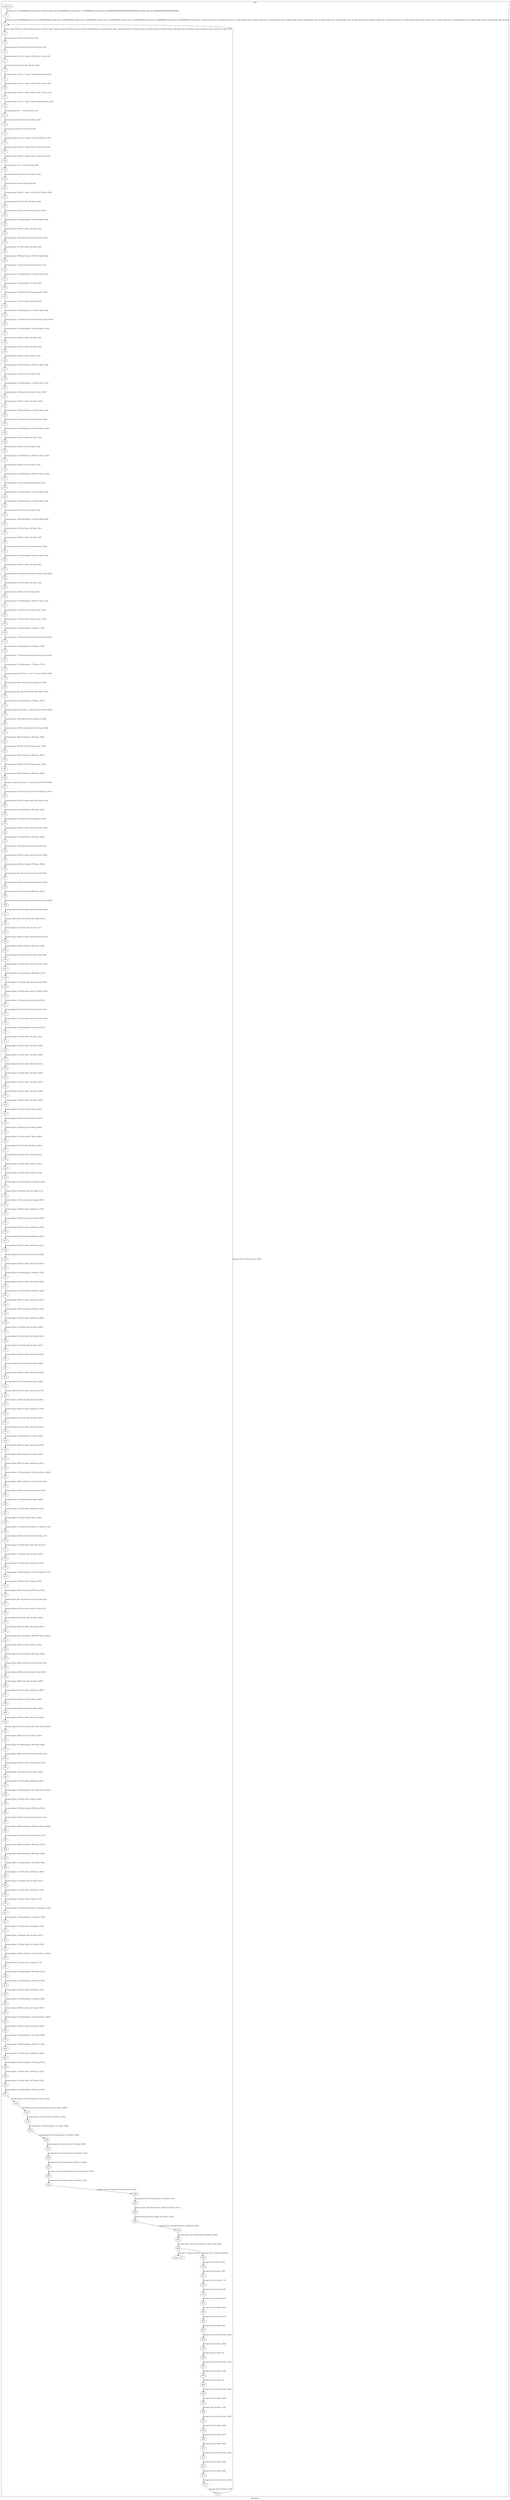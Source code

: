 digraph G {
label="Btor2XCFA";
subgraph cluster_0 {
label="main";
main_init[];
l1[];
l3[];
l4[];
l5[];
l6[];
l7[];
l8[];
l9[];
l10[];
l11[];
l12[];
l13[];
l14[];
l15[];
l16[];
l17[];
l18[];
l19[];
l20[];
l21[];
l22[];
l23[];
l24[];
l25[];
l26[];
l27[];
l28[];
l29[];
l30[];
l31[];
l32[];
l33[];
l34[];
l35[];
l36[];
l37[];
l38[];
l39[];
l40[];
l41[];
l42[];
l43[];
l44[];
l45[];
l46[];
l47[];
l48[];
l49[];
l50[];
l51[];
l52[];
l53[];
l54[];
l55[];
l56[];
l57[];
l58[];
l59[];
l60[];
l61[];
l62[];
l63[];
l64[];
l65[];
l66[];
l67[];
l68[];
l69[];
l70[];
l71[];
l72[];
l73[];
l74[];
l75[];
l76[];
l77[];
l78[];
l79[];
l80[];
l81[];
l82[];
l83[];
l84[];
l85[];
l86[];
l87[];
l88[];
l89[];
l90[];
l91[];
l92[];
l93[];
l94[];
l95[];
l96[];
l97[];
l98[];
l99[];
l100[];
l101[];
l102[];
l103[];
l104[];
l105[];
l106[];
l107[];
l108[];
l109[];
l110[];
l111[];
l112[];
l113[];
l114[];
l115[];
l116[];
l117[];
l118[];
l119[];
l120[];
l121[];
l122[];
l123[];
l124[];
l125[];
l126[];
l127[];
l128[];
l129[];
l130[];
l131[];
l132[];
l133[];
l134[];
l135[];
l136[];
l137[];
l138[];
l139[];
l140[];
l141[];
l142[];
l143[];
l144[];
l145[];
l146[];
l147[];
l148[];
l149[];
l150[];
l151[];
l152[];
l153[];
l154[];
l155[];
l156[];
l157[];
l158[];
l159[];
l160[];
l161[];
l162[];
l163[];
l164[];
l165[];
l166[];
l167[];
l168[];
l169[];
l170[];
l171[];
l172[];
l173[];
l174[];
l175[];
l176[];
l177[];
l178[];
l179[];
l180[];
l181[];
l182[];
l183[];
l184[];
l185[];
l186[];
l187[];
l188[];
l189[];
l190[];
l191[];
l192[];
l193[];
l194[];
l195[];
l196[];
l197[];
l198[];
l199[];
l200[];
l201[];
l202[];
l203[];
l204[];
l205[];
l206[];
l207[];
l208[];
l209[];
l210[];
l211[];
l212[];
l213[];
l214[];
l215[];
l216[];
l217[];
l218[];
l219[];
l220[];
l221[];
l222[];
l223[];
l224[];
l225[];
l226[];
l227[];
l228[];
l229[];
l230[];
l231[];
l232[];
l233[];
l234[];
l235[];
l236[];
l237[];
l238[];
l239[];
l240[];
l241[];
l242[];
l243[];
l244[];
l245[];
l246[];
l247[];
l248[];
main_error[];
l249[];
l250[];
l251[];
l252[];
l253[];
l254[];
l255[];
l256[];
l257[];
l258[];
l259[];
l260[];
l261[];
l262[];
l263[];
l264[];
l265[];
l266[];
l267[];
l268[];
l269[];
l270[];
l271[];
l272[];
l273[];
l274[];
l275[];
main_init -> l1 [label="[(assign const_5 #b00000000),(assign const_22 #b0),(assign const_68 #b00000001),(assign const_77 #b00000000),(assign const_82 #b00000000000000000000000000000001),(assign const_83 #b000000000000000000000000)] "];
l3 -> l4 [label="[(havoc input_64),(havoc input_67),(havoc input_72),(havoc input_75),(havoc input_76),(havoc input_81),(havoc input_89),(havoc input_92),(havoc input_101),(havoc input_111),(havoc input_121),(havoc input_123),(havoc input_134),(havoc input_136),(havoc input_140),(havoc input_142),(havoc input_156)] "];
l4 -> l5 [label="[(assign binary_61 (bvor state_45 state_47))] "];
l5 -> l6 [label="[(assign binary_62 (bvand (bvnot state_59) binary_61))] "];
l6 -> l7 [label="[(assign ternary_65 (ite (= input_64 #b1) state_12 state_6))] "];
l7 -> l8 [label="[(assign binary_69 (bvxor const_68 state_20))] "];
l8 -> l9 [label="[(assign ternary_70 (ite (= input_67 #b1) binary_69 state_8))] "];
l9 -> l10 [label="[(assign ternary_73 (ite (= input_72 #b1) state_18 state_10))] "];
l10 -> l11 [label="[(assign ternary_78 (ite (= input_76 #b1) const_77 state_12))] "];
l11 -> l12 [label="[(assign ternary_79 (ite (= input_75 #b1) const_68 ternary_78))] "];
l12 -> l13 [label="[(assign binary_84 (++ const_83 state_14))] "];
l13 -> l14 [label="[(assign binary_85 (bvsub const_82 binary_84))] "];
l14 -> l15 [label="[(assign slice_86 (extract binary_85 0 8))] "];
l15 -> l16 [label="[(assign ternary_87 (ite (= input_81 #b1) slice_86 state_14))] "];
l16 -> l17 [label="[(assign ternary_90 (ite (= input_89 #b1) state_8 state_16))] "];
l17 -> l18 [label="[(assign ternary_93 (ite (= input_92 #b1) state_6 state_18))] "];
l18 -> l19 [label="[(assign binary_95 (++ const_83 binary_69))] "];
l19 -> l20 [label="[(assign binary_96 (bvsub const_82 binary_95))] "];
l20 -> l21 [label="[(assign slice_97 (extract binary_96 0 8))] "];
l21 -> l22 [label="[(assign ternary_98 (ite (= input_72 #b1) slice_97 binary_69))] "];
l22 -> l23 [label="[(assign binary_99 (bvxor const_68 ternary_98))] "];
l23 -> l24 [label="[(assign binary_102 (bvor (bvnot state_23) input_101))] "];
l24 -> l25 [label="[(assign binary_103 (bvand binary_102 (bvnot input_64)))] "];
l25 -> l26 [label="[(assign binary_104 (bvor binary_103 input_92))] "];
l26 -> l27 [label="[(assign binary_106 (bvand state_25 (bvnot input_101)))] "];
l27 -> l28 [label="[(assign binary_107 (bvor binary_106 input_64))] "];
l28 -> l29 [label="[(assign binary_108 (bvand binary_107 (bvnot input_92)))] "];
l29 -> l30 [label="[(assign binary_112 (bvor (bvnot state_29) input_111))] "];
l30 -> l31 [label="[(assign binary_113 (bvand binary_112 (bvnot input_67)))] "];
l31 -> l32 [label="[(assign binary_114 (bvor binary_113 input_89))] "];
l32 -> l33 [label="[(assign binary_116 (bvand state_31 (bvnot input_111)))] "];
l33 -> l34 [label="[(assign binary_117 (bvor binary_116 input_67))] "];
l34 -> l35 [label="[(assign binary_118 (bvand binary_117 (bvnot input_89)))] "];
l35 -> l36 [label="[(assign binary_122 (bvand (bvnot state_35) (bvnot input_121)))] "];
l36 -> l37 [label="[(assign binary_124 (bvand binary_122 (bvnot input_123)))] "];
l37 -> l38 [label="[(assign binary_125 (bvor binary_124 input_76))] "];
l38 -> l39 [label="[(assign binary_126 (bvor binary_125 input_75))] "];
l39 -> l40 [label="[(assign binary_128 (bvor state_37 input_121))] "];
l40 -> l41 [label="[(assign binary_129 (bvand binary_128 (bvnot input_76)))] "];
l41 -> l42 [label="[(assign binary_131 (bvor state_39 input_123))] "];
l42 -> l43 [label="[(assign binary_132 (bvand binary_131 (bvnot input_75)))] "];
l43 -> l44 [label="[(assign binary_135 (bvor (bvnot state_41) input_134))] "];
l44 -> l45 [label="[(assign binary_137 (bvor binary_135 input_136))] "];
l45 -> l46 [label="[(assign binary_138 (bvand binary_137 (bvnot input_72)))] "];
l46 -> l47 [label="[(assign binary_141 (bvand state_43 (bvnot input_140)))] "];
l47 -> l48 [label="[(assign binary_143 (bvand binary_141 (bvnot input_142)))] "];
l48 -> l49 [label="[(assign binary_144 (bvor binary_143 input_72))] "];
l49 -> l50 [label="[(assign binary_146 (bvor state_45 input_140))] "];
l50 -> l51 [label="[(assign binary_147 (bvand binary_146 (bvnot input_134)))] "];
l51 -> l52 [label="[(assign binary_149 (bvor state_47 input_142))] "];
l52 -> l53 [label="[(assign binary_150 (bvand binary_149 (bvnot input_136)))] "];
l53 -> l54 [label="[(assign binary_152 (bvor (bvnot state_49) input_81))] "];
l54 -> l55 [label="[(assign binary_153 (bvand binary_152 (bvnot input_76)))] "];
l55 -> l56 [label="[(assign binary_154 (bvand binary_153 (bvnot input_75)))] "];
l56 -> l57 [label="[(assign binary_157 (bvor state_51 input_156))] "];
l57 -> l58 [label="[(assign binary_158 (bvand binary_157 (bvnot input_89)))] "];
l58 -> l59 [label="[(assign binary_159 (bvor binary_158 input_76))] "];
l59 -> l60 [label="[(assign binary_160 (bvor binary_159 input_75))] "];
l60 -> l61 [label="[(assign binary_162 (bvand state_53 (bvnot input_156)))] "];
l61 -> l62 [label="[(assign binary_163 (bvand binary_162 (bvnot input_81)))] "];
l62 -> l63 [label="[(assign binary_164 (bvor binary_163 input_89))] "];
l63 -> l64 [label="[(assign binary_166 (bvand (bvnot state_55) (bvnot input_92)))] "];
l64 -> l65 [label="[(assign binary_167 (bvor binary_166 input_72))] "];
l65 -> l66 [label="[(assign binary_169 (bvor state_57 input_92))] "];
l66 -> l67 [label="[(assign binary_170 (bvand binary_169 (bvnot input_72)))] "];
l67 -> l68 [label="[(assign binary_172 (bvor state_25 (bvnot input_101)))] "];
l68 -> l69 [label="[(assign binary_173 (bvor state_31 (bvnot input_111)))] "];
l69 -> l70 [label="[(assign binary_174 (bvand binary_172 binary_173))] "];
l70 -> l71 [label="[(assign binary_175 (bvor (bvnot state_35) (bvnot input_121)))] "];
l71 -> l72 [label="[(assign binary_176 (bvand binary_174 binary_175))] "];
l72 -> l73 [label="[(assign binary_177 (bvor (bvnot state_35) (bvnot input_123)))] "];
l73 -> l74 [label="[(assign binary_178 (bvand binary_176 binary_177))] "];
l74 -> l75 [label="[(assign comparison_179 (ite (= const_77 state_10) #b1 #b0))] "];
l75 -> l76 [label="[(assign binary_180 (bvand state_43 comparison_179))] "];
l76 -> l77 [label="[(assign binary_181 (bvor (bvnot input_140) binary_180))] "];
l77 -> l78 [label="[(assign binary_182 (bvand binary_178 binary_181))] "];
l78 -> l79 [label="[(assign comparison_183 (ite (= const_68 state_10) #b1 #b0))] "];
l79 -> l80 [label="[(assign binary_184 (bvand state_43 comparison_183))] "];
l80 -> l81 [label="[(assign binary_185 (bvor (bvnot input_142) binary_184))] "];
l81 -> l82 [label="[(assign binary_186 (bvand binary_182 binary_185))] "];
l82 -> l83 [label="[(assign binary_187 (bvor state_45 (bvnot input_134)))] "];
l83 -> l84 [label="[(assign binary_188 (bvand binary_186 binary_187))] "];
l84 -> l85 [label="[(assign binary_189 (bvor state_47 (bvnot input_136)))] "];
l85 -> l86 [label="[(assign binary_190 (bvand binary_188 binary_189))] "];
l86 -> l87 [label="[(assign comparison_191 (ite (= state_16 state_14) #b1 #b0))] "];
l87 -> l88 [label="[(assign binary_192 (bvand state_53 (bvnot comparison_191)))] "];
l88 -> l89 [label="[(assign binary_193 (bvor (bvnot input_156) binary_192))] "];
l89 -> l90 [label="[(assign binary_194 (bvand binary_190 binary_193))] "];
l90 -> l91 [label="[(assign binary_195 (bvand state_53 comparison_191))] "];
l91 -> l92 [label="[(assign binary_196 (bvor (bvnot input_81) binary_195))] "];
l92 -> l93 [label="[(assign binary_197 (bvand binary_194 binary_196))] "];
l93 -> l94 [label="[(assign binary_198 (bvand (bvnot state_23) state_51))] "];
l94 -> l95 [label="[(assign binary_199 (bvor (bvnot input_64) binary_198))] "];
l95 -> l96 [label="[(assign binary_200 (bvand binary_197 binary_199))] "];
l96 -> l97 [label="[(assign binary_201 (bvand state_25 (bvnot state_55)))] "];
l97 -> l98 [label="[(assign binary_202 (bvor (bvnot input_92) binary_201))] "];
l98 -> l99 [label="[(assign binary_203 (bvand binary_200 binary_202))] "];
l99 -> l100 [label="[(assign binary_204 (bvand (bvnot state_29) (bvnot state_55)))] "];
l100 -> l101 [label="[(assign binary_205 (bvor (bvnot input_67) binary_204))] "];
l101 -> l102 [label="[(assign binary_206 (bvand binary_203 binary_205))] "];
l102 -> l103 [label="[(assign binary_207 (bvand state_31 state_51))] "];
l103 -> l104 [label="[(assign binary_208 (bvor (bvnot input_89) binary_207))] "];
l104 -> l105 [label="[(assign binary_209 (bvand binary_206 binary_208))] "];
l105 -> l106 [label="[(assign binary_210 (bvand state_37 (bvnot state_49)))] "];
l106 -> l107 [label="[(assign binary_211 (bvor (bvnot input_76) binary_210))] "];
l107 -> l108 [label="[(assign binary_212 (bvand binary_209 binary_211))] "];
l108 -> l109 [label="[(assign binary_213 (bvand state_39 (bvnot state_49)))] "];
l109 -> l110 [label="[(assign binary_214 (bvor (bvnot input_75) binary_213))] "];
l110 -> l111 [label="[(assign binary_215 (bvand binary_212 binary_214))] "];
l111 -> l112 [label="[(assign binary_216 (bvand (bvnot state_41) state_57))] "];
l112 -> l113 [label="[(assign binary_217 (bvor (bvnot input_72) binary_216))] "];
l113 -> l114 [label="[(assign binary_218 (bvand binary_215 binary_217))] "];
l114 -> l115 [label="[(assign binary_219 (bvor input_101 input_111))] "];
l115 -> l116 [label="[(assign binary_220 (bvor input_121 binary_219))] "];
l116 -> l117 [label="[(assign binary_221 (bvor input_123 binary_220))] "];
l117 -> l118 [label="[(assign binary_222 (bvor input_140 binary_221))] "];
l118 -> l119 [label="[(assign binary_223 (bvor input_142 binary_222))] "];
l119 -> l120 [label="[(assign binary_224 (bvor input_134 binary_223))] "];
l120 -> l121 [label="[(assign binary_225 (bvor input_136 binary_224))] "];
l121 -> l122 [label="[(assign binary_226 (bvor input_156 binary_225))] "];
l122 -> l123 [label="[(assign binary_227 (bvor input_81 binary_226))] "];
l123 -> l124 [label="[(assign binary_228 (bvor input_64 binary_227))] "];
l124 -> l125 [label="[(assign binary_229 (bvor input_92 binary_228))] "];
l125 -> l126 [label="[(assign binary_230 (bvor input_67 binary_229))] "];
l126 -> l127 [label="[(assign binary_231 (bvor input_89 binary_230))] "];
l127 -> l128 [label="[(assign binary_232 (bvor input_76 binary_231))] "];
l128 -> l129 [label="[(assign binary_233 (bvor input_75 binary_232))] "];
l129 -> l130 [label="[(assign binary_234 (bvor input_72 binary_233))] "];
l130 -> l131 [label="[(assign binary_235 (bvand binary_218 binary_234))] "];
l131 -> l132 [label="[(assign binary_236 (bvand input_101 input_111))] "];
l132 -> l133 [label="[(assign binary_237 (bvand input_121 binary_219))] "];
l133 -> l134 [label="[(assign binary_238 (bvor binary_236 binary_237))] "];
l134 -> l135 [label="[(assign binary_239 (bvand input_123 binary_220))] "];
l135 -> l136 [label="[(assign binary_240 (bvor binary_238 binary_239))] "];
l136 -> l137 [label="[(assign binary_241 (bvand input_140 binary_221))] "];
l137 -> l138 [label="[(assign binary_242 (bvor binary_240 binary_241))] "];
l138 -> l139 [label="[(assign binary_243 (bvand input_142 binary_222))] "];
l139 -> l140 [label="[(assign binary_244 (bvor binary_242 binary_243))] "];
l140 -> l141 [label="[(assign binary_245 (bvand input_134 binary_223))] "];
l141 -> l142 [label="[(assign binary_246 (bvor binary_244 binary_245))] "];
l142 -> l143 [label="[(assign binary_247 (bvand input_136 binary_224))] "];
l143 -> l144 [label="[(assign binary_248 (bvor binary_246 binary_247))] "];
l144 -> l145 [label="[(assign binary_249 (bvand input_156 binary_225))] "];
l145 -> l146 [label="[(assign binary_250 (bvor binary_248 binary_249))] "];
l146 -> l147 [label="[(assign binary_251 (bvand input_81 binary_226))] "];
l147 -> l148 [label="[(assign binary_252 (bvor binary_250 binary_251))] "];
l148 -> l149 [label="[(assign binary_253 (bvand input_64 binary_227))] "];
l149 -> l150 [label="[(assign binary_254 (bvor binary_252 binary_253))] "];
l150 -> l151 [label="[(assign binary_255 (bvand input_92 binary_228))] "];
l151 -> l152 [label="[(assign binary_256 (bvor binary_254 binary_255))] "];
l152 -> l153 [label="[(assign binary_257 (bvand input_67 binary_229))] "];
l153 -> l154 [label="[(assign binary_258 (bvor binary_256 binary_257))] "];
l154 -> l155 [label="[(assign binary_259 (bvand input_89 binary_230))] "];
l155 -> l156 [label="[(assign binary_260 (bvor binary_258 binary_259))] "];
l156 -> l157 [label="[(assign binary_261 (bvand input_76 binary_231))] "];
l157 -> l158 [label="[(assign binary_262 (bvor binary_260 binary_261))] "];
l158 -> l159 [label="[(assign binary_263 (bvand input_75 binary_232))] "];
l159 -> l160 [label="[(assign binary_264 (bvor binary_262 binary_263))] "];
l160 -> l161 [label="[(assign binary_265 (bvand input_72 binary_233))] "];
l161 -> l162 [label="[(assign binary_266 (bvor binary_264 binary_265))] "];
l162 -> l163 [label="[(assign binary_267 (bvand binary_235 (bvnot binary_266)))] "];
l163 -> l164 [label="[(assign binary_268 (bvand (bvnot state_23) state_25))] "];
l164 -> l165 [label="[(assign binary_269 (bvor (bvnot state_23) state_25))] "];
l165 -> l166 [label="[(assign binary_270 (bvand state_27 binary_269))] "];
l166 -> l167 [label="[(assign binary_271 (bvor binary_268 binary_270))] "];
l167 -> l168 [label="[(assign binary_272 (bvor state_27 binary_269))] "];
l168 -> l169 [label="[(assign binary_273 (bvand (bvnot binary_271) binary_272))] "];
l169 -> l170 [label="[(assign binary_274 (bvand (bvnot state_29) state_31))] "];
l170 -> l171 [label="[(assign binary_275 (bvor (bvnot state_29) state_31))] "];
l171 -> l172 [label="[(assign binary_276 (bvand state_33 binary_275))] "];
l172 -> l173 [label="[(assign binary_277 (bvor binary_274 binary_276))] "];
l173 -> l174 [label="[(assign binary_278 (bvand binary_273 (bvnot binary_277)))] "];
l174 -> l175 [label="[(assign binary_279 (bvor state_33 binary_275))] "];
l175 -> l176 [label="[(assign binary_280 (bvand binary_278 binary_279))] "];
l176 -> l177 [label="[(assign binary_281 (bvand (bvnot state_35) state_37))] "];
l177 -> l178 [label="[(assign binary_282 (bvor (bvnot state_35) state_37))] "];
l178 -> l179 [label="[(assign binary_283 (bvand state_39 binary_282))] "];
l179 -> l180 [label="[(assign binary_284 (bvor binary_281 binary_283))] "];
l180 -> l181 [label="[(assign binary_285 (bvand binary_280 (bvnot binary_284)))] "];
l181 -> l182 [label="[(assign binary_286 (bvor state_39 binary_282))] "];
l182 -> l183 [label="[(assign binary_287 (bvand binary_285 binary_286))] "];
l183 -> l184 [label="[(assign binary_288 (bvand (bvnot state_41) state_43))] "];
l184 -> l185 [label="[(assign binary_289 (bvor (bvnot state_41) state_43))] "];
l185 -> l186 [label="[(assign binary_290 (bvand state_45 binary_289))] "];
l186 -> l187 [label="[(assign binary_291 (bvor binary_288 binary_290))] "];
l187 -> l188 [label="[(assign binary_292 (bvor state_45 binary_289))] "];
l188 -> l189 [label="[(assign binary_293 (bvand state_47 binary_292))] "];
l189 -> l190 [label="[(assign binary_294 (bvor binary_291 binary_293))] "];
l190 -> l191 [label="[(assign binary_295 (bvand binary_287 (bvnot binary_294)))] "];
l191 -> l192 [label="[(assign binary_296 (bvor state_47 binary_292))] "];
l192 -> l193 [label="[(assign binary_297 (bvand binary_295 binary_296))] "];
l193 -> l194 [label="[(assign binary_298 (bvand (bvnot state_49) state_51))] "];
l194 -> l195 [label="[(assign binary_299 (bvor (bvnot state_49) state_51))] "];
l195 -> l196 [label="[(assign binary_300 (bvand state_53 binary_299))] "];
l196 -> l197 [label="[(assign binary_301 (bvor binary_298 binary_300))] "];
l197 -> l198 [label="[(assign binary_302 (bvand binary_297 (bvnot binary_301)))] "];
l198 -> l199 [label="[(assign binary_303 (bvor state_53 binary_299))] "];
l199 -> l200 [label="[(assign binary_304 (bvand binary_302 binary_303))] "];
l200 -> l201 [label="[(assign binary_305 (bvand (bvnot state_55) state_57))] "];
l201 -> l202 [label="[(assign binary_306 (bvand binary_304 (bvnot binary_305)))] "];
l202 -> l203 [label="[(assign binary_307 (bvor (bvnot state_55) state_57))] "];
l203 -> l204 [label="[(assign binary_308 (bvand binary_306 binary_307))] "];
l204 -> l205 [label="[(assign binary_309 (bvand binary_267 binary_308))] "];
l205 -> l206 [label="[(assign binary_310 (bvand binary_104 binary_108))] "];
l206 -> l207 [label="[(assign binary_311 (bvor binary_104 binary_108))] "];
l207 -> l208 [label="[(assign binary_312 (bvand state_27 binary_311))] "];
l208 -> l209 [label="[(assign binary_313 (bvor binary_310 binary_312))] "];
l209 -> l210 [label="[(assign binary_314 (bvor state_27 binary_311))] "];
l210 -> l211 [label="[(assign binary_315 (bvand (bvnot binary_313) binary_314))] "];
l211 -> l212 [label="[(assign binary_316 (bvand binary_114 binary_118))] "];
l212 -> l213 [label="[(assign binary_317 (bvor binary_114 binary_118))] "];
l213 -> l214 [label="[(assign binary_318 (bvand state_33 binary_317))] "];
l214 -> l215 [label="[(assign binary_319 (bvor binary_316 binary_318))] "];
l215 -> l216 [label="[(assign binary_320 (bvand binary_315 (bvnot binary_319)))] "];
l216 -> l217 [label="[(assign binary_321 (bvor state_33 binary_317))] "];
l217 -> l218 [label="[(assign binary_322 (bvand binary_320 binary_321))] "];
l218 -> l219 [label="[(assign binary_323 (bvand binary_129 binary_126))] "];
l219 -> l220 [label="[(assign binary_324 (bvor binary_129 binary_126))] "];
l220 -> l221 [label="[(assign binary_325 (bvand binary_132 binary_324))] "];
l221 -> l222 [label="[(assign binary_326 (bvor binary_323 binary_325))] "];
l222 -> l223 [label="[(assign binary_327 (bvand binary_322 (bvnot binary_326)))] "];
l223 -> l224 [label="[(assign binary_328 (bvor binary_132 binary_324))] "];
l224 -> l225 [label="[(assign binary_329 (bvand binary_327 binary_328))] "];
l225 -> l226 [label="[(assign binary_330 (bvand binary_138 binary_144))] "];
l226 -> l227 [label="[(assign binary_331 (bvor binary_138 binary_144))] "];
l227 -> l228 [label="[(assign binary_332 (bvand binary_147 binary_331))] "];
l228 -> l229 [label="[(assign binary_333 (bvor binary_330 binary_332))] "];
l229 -> l230 [label="[(assign binary_334 (bvor binary_147 binary_331))] "];
l230 -> l231 [label="[(assign binary_335 (bvand binary_150 binary_334))] "];
l231 -> l232 [label="[(assign binary_336 (bvor binary_333 binary_335))] "];
l232 -> l233 [label="[(assign binary_337 (bvand binary_329 (bvnot binary_336)))] "];
l233 -> l234 [label="[(assign binary_338 (bvor binary_150 binary_334))] "];
l234 -> l235 [label="[(assign binary_339 (bvand binary_337 binary_338))] "];
l235 -> l236 [label="[(assign binary_340 (bvand binary_154 binary_160))] "];
l236 -> l237 [label="[(assign binary_341 (bvor binary_154 binary_160))] "];
l237 -> l238 [label="[(assign binary_342 (bvand binary_164 binary_341))] "];
l238 -> l239 [label="[(assign binary_343 (bvor binary_340 binary_342))] "];
l239 -> l240 [label="[(assign binary_344 (bvand binary_339 (bvnot binary_343)))] "];
l240 -> l241 [label="[(assign binary_345 (bvor binary_164 binary_341))] "];
l241 -> l242 [label="[(assign binary_346 (bvand binary_344 binary_345))] "];
l242 -> l243 [label="[(assign binary_347 (bvand binary_167 binary_170))] "];
l243 -> l244 [label="[(assign binary_348 (bvand binary_346 (bvnot binary_347)))] "];
l244 -> l245 [label="[(assign binary_349 (bvor binary_167 binary_170))] "];
l245 -> l246 [label="[(assign binary_350 (bvand binary_348 binary_349))] "];
l246 -> l247 [label="[(assign binary_351 (bvand binary_309 binary_350))] "];
l247 -> l248 [label="[(assign binary_352 (bvand binary_351 (bvnot state_59)))] "];
l248 -> main_error [label="[(assume (= binary_62 #b1))] "];
l248 -> l249 [label="[(assume (not (= binary_62 #b1)))] "];
l249 -> l250 [label="[(assign state_6 ternary_65)] "];
l250 -> l251 [label="[(assign state_8 ternary_70)] "];
l251 -> l252 [label="[(assign state_10 ternary_73)] "];
l252 -> l253 [label="[(assign state_12 ternary_79)] "];
l253 -> l254 [label="[(assign state_14 ternary_87)] "];
l254 -> l255 [label="[(assign state_16 ternary_90)] "];
l255 -> l256 [label="[(assign state_18 ternary_93)] "];
l256 -> l257 [label="[(assign state_20 binary_99)] "];
l257 -> l258 [label="[(assign state_23 (bvnot binary_104))] "];
l258 -> l259 [label="[(assign state_25 binary_108)] "];
l259 -> l260 [label="[(assign state_27 state_27)] "];
l260 -> l261 [label="[(assign state_29 (bvnot binary_114))] "];
l261 -> l262 [label="[(assign state_31 binary_118)] "];
l262 -> l263 [label="[(assign state_33 state_33)] "];
l263 -> l264 [label="[(assign state_35 (bvnot binary_126))] "];
l264 -> l265 [label="[(assign state_37 binary_129)] "];
l265 -> l266 [label="[(assign state_39 binary_132)] "];
l266 -> l267 [label="[(assign state_41 (bvnot binary_138))] "];
l267 -> l268 [label="[(assign state_43 binary_144)] "];
l268 -> l269 [label="[(assign state_45 binary_147)] "];
l269 -> l270 [label="[(assign state_47 binary_150)] "];
l270 -> l271 [label="[(assign state_49 (bvnot binary_154))] "];
l271 -> l272 [label="[(assign state_51 binary_160)] "];
l272 -> l273 [label="[(assign state_53 binary_164)] "];
l273 -> l274 [label="[(assign state_55 (bvnot binary_167))] "];
l274 -> l275 [label="[(assign state_57 binary_170)] "];
l275 -> l3 [label="[(assign state_59 (bvnot binary_352))] "];
l1 -> l3 [label="[(assign state_6 #b00000000),(assign state_8 #b00000000),(assign state_10 #b00000000),(assign state_12 #b00000000),(assign state_14 #b00000000),(assign state_16 #b00000000),(assign state_18 #b00000000),(assign state_20 #b00000000),(assign state_23 #b0),(assign state_25 #b0),(assign state_27 #b0),(assign state_29 #b0),(assign state_31 #b0),(assign state_33 #b0),(assign state_35 #b0),(assign state_37 #b0),(assign state_39 #b0),(assign state_41 #b0),(assign state_43 #b0),(assign state_45 #b0),(assign state_47 #b0),(assign state_49 #b0),(assign state_51 #b0),(assign state_53 #b0),(assign state_55 #b0),(assign state_57 #b0),(assign state_59 #b0)] "];

}
}
